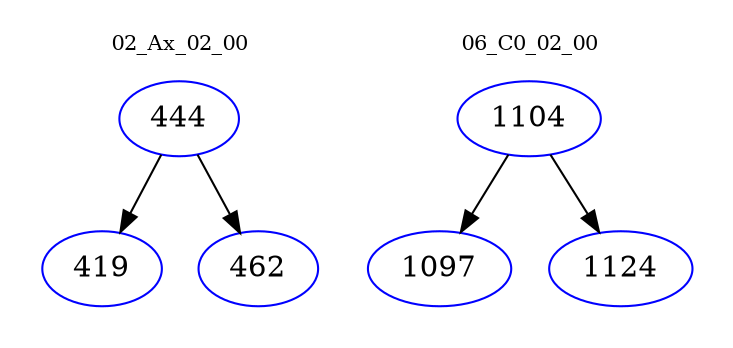 digraph{
subgraph cluster_0 {
color = white
label = "02_Ax_02_00";
fontsize=10;
T0_444 [label="444", color="blue"]
T0_444 -> T0_419 [color="black"]
T0_419 [label="419", color="blue"]
T0_444 -> T0_462 [color="black"]
T0_462 [label="462", color="blue"]
}
subgraph cluster_1 {
color = white
label = "06_C0_02_00";
fontsize=10;
T1_1104 [label="1104", color="blue"]
T1_1104 -> T1_1097 [color="black"]
T1_1097 [label="1097", color="blue"]
T1_1104 -> T1_1124 [color="black"]
T1_1124 [label="1124", color="blue"]
}
}
